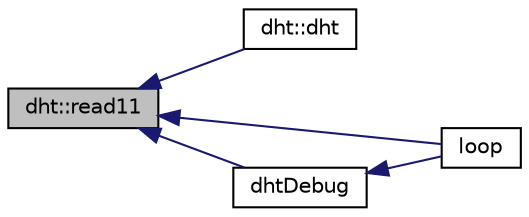 digraph "dht::read11"
{
  edge [fontname="Helvetica",fontsize="10",labelfontname="Helvetica",labelfontsize="10"];
  node [fontname="Helvetica",fontsize="10",shape=record];
  rankdir="LR";
  Node1 [label="dht::read11",height=0.2,width=0.4,color="black", fillcolor="grey75", style="filled", fontcolor="black"];
  Node1 -> Node2 [dir="back",color="midnightblue",fontsize="10",style="solid",fontname="Helvetica"];
  Node2 [label="dht::dht",height=0.2,width=0.4,color="black", fillcolor="white", style="filled",URL="$classdht.html#afa0d349662e745a3250dee1bb4481d1c"];
  Node1 -> Node3 [dir="back",color="midnightblue",fontsize="10",style="solid",fontname="Helvetica"];
  Node3 [label="loop",height=0.2,width=0.4,color="black", fillcolor="white", style="filled",URL="$main_8cpp.html#afe461d27b9c48d5921c00d521181f12f"];
  Node1 -> Node4 [dir="back",color="midnightblue",fontsize="10",style="solid",fontname="Helvetica"];
  Node4 [label="dhtDebug",height=0.2,width=0.4,color="black", fillcolor="white", style="filled",URL="$main_8hpp.html#a4a303c3b1de7cf54a8a5b31232355f74"];
  Node4 -> Node3 [dir="back",color="midnightblue",fontsize="10",style="solid",fontname="Helvetica"];
}
